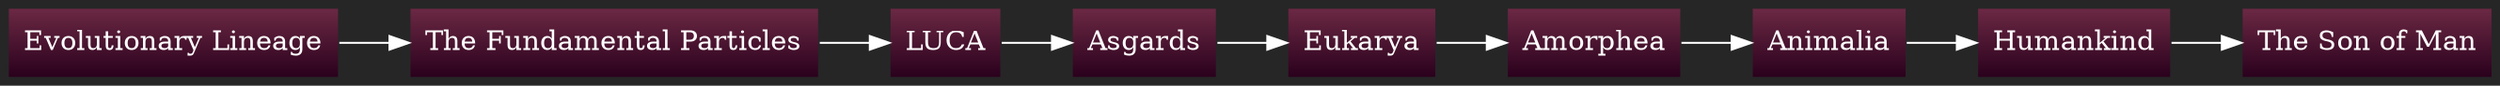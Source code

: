 digraph D {
rankdir = LR
style = filled
color = lightgrey
bgcolor = "#262626"
fillcolor = "darkgray:gold"
gradientangle = 0
"Evolutionary Lineage" [shape=box, color="#262626", fontcolor=white, fillcolor="#6C2944:#29001C", style=filled, gradientangle=270.05]
"The Fundamental Particles" [shape=box, color="#262626", fontcolor=white, fillcolor="#6C2944:#29001C", style=filled, gradientangle=270.05]
"Evolutionary Lineage" -> "The Fundamental Particles" [color=white, penwidth=1]
"LUCA" [shape=box, color="#262626", fontcolor=white, fillcolor="#6C2944:#29001C", style=filled, gradientangle=270.05]
"The Fundamental Particles" -> "LUCA" [color=white, penwidth=1]
"Asgards" [shape=box, color="#262626", fontcolor=white, fillcolor="#6C2944:#29001C", style=filled, gradientangle=270.05]
"LUCA" -> "Asgards" [color=white, penwidth=1]
"Eukarya" [shape=box, color="#262626", fontcolor=white, fillcolor="#6C2944:#29001C", style=filled, gradientangle=270.05]
"Asgards" -> "Eukarya" [color=white, penwidth=1]
"Amorphea" [shape=box, color="#262626", fontcolor=white, fillcolor="#6C2944:#29001C", style=filled, gradientangle=270.05]
"Eukarya" -> "Amorphea" [color=white, penwidth=1]
"Animalia" [shape=box, color="#262626", fontcolor=white, fillcolor="#6C2944:#29001C", style=filled, gradientangle=270.05]
"Amorphea" -> "Animalia" [color=white, penwidth=1]
"Humankind" [shape=box, color="#262626", fontcolor=white, fillcolor="#6C2944:#29001C", style=filled, gradientangle=270.05]
"Animalia" -> "Humankind" [color=white, penwidth=1]
"The Son of Man" [shape=box, color="#262626", fontcolor=white, fillcolor="#6C2944:#29001C", style=filled, gradientangle=270.05]
"Humankind" -> "The Son of Man" [color=white, penwidth=1]
}